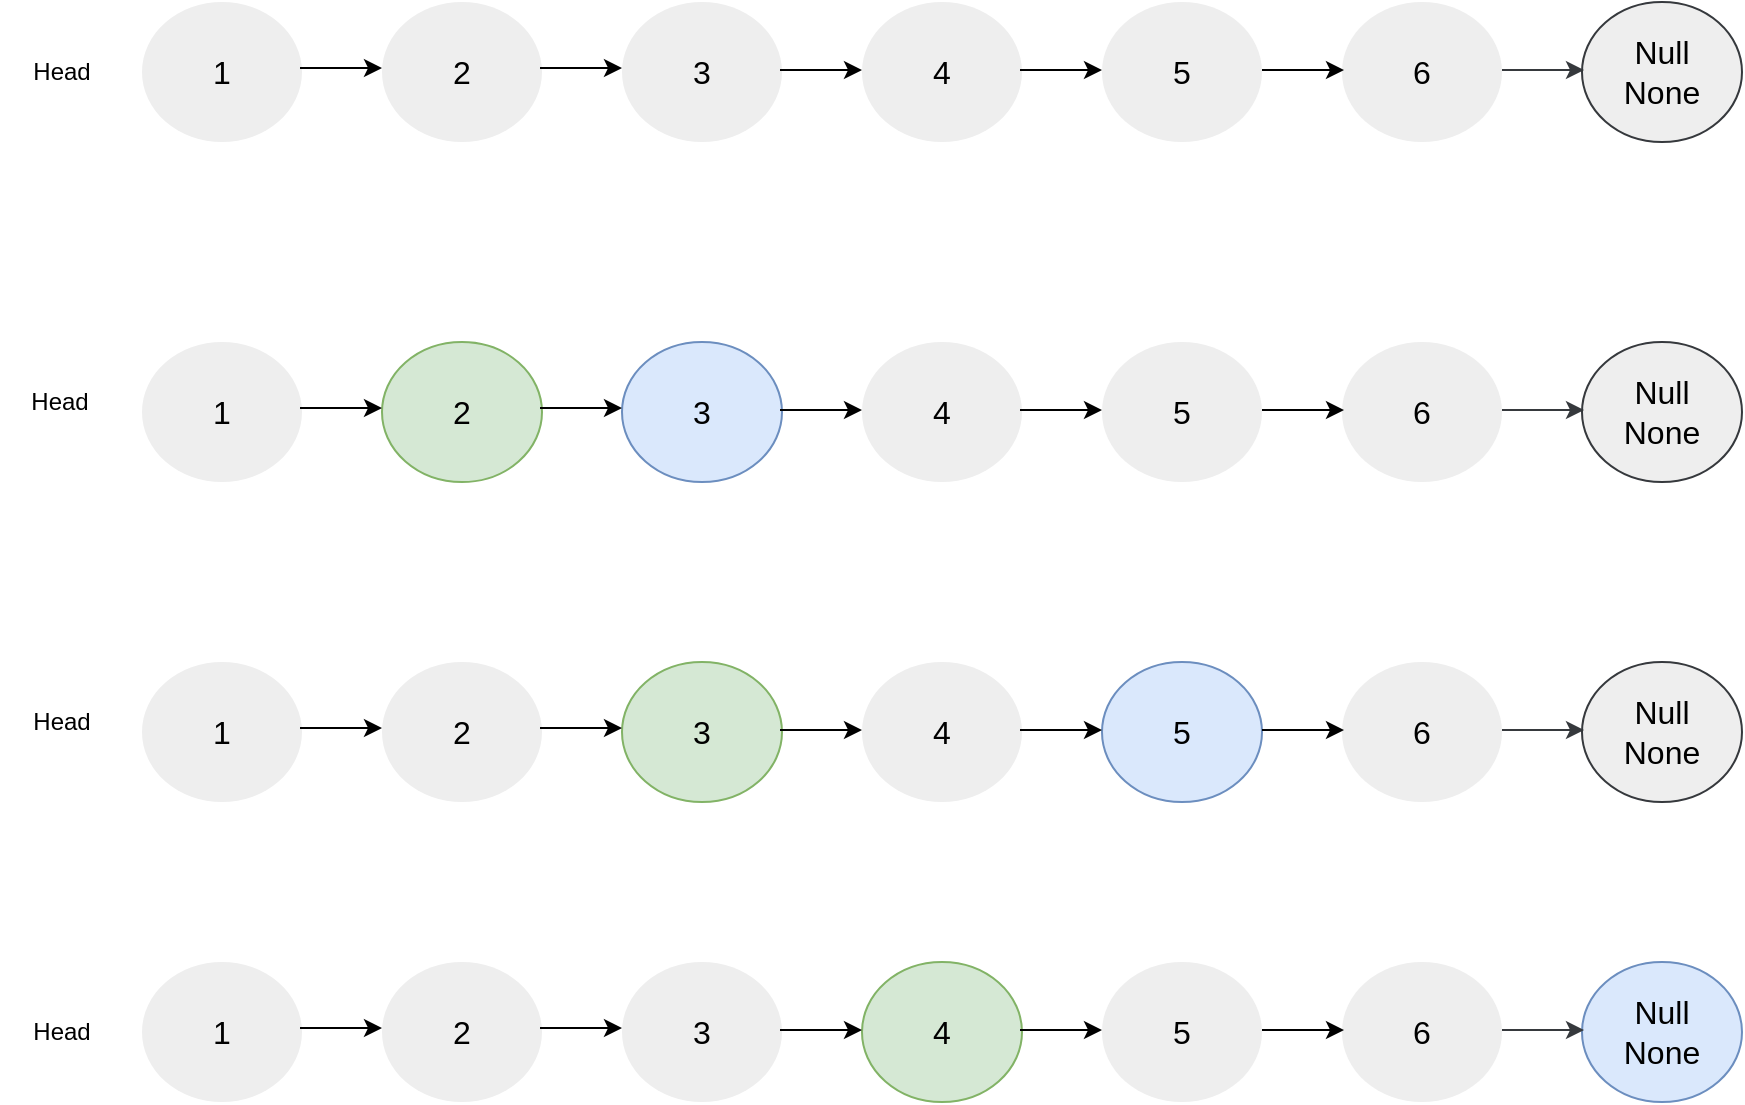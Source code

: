<mxfile version="21.3.2" type="github">
  <diagram name="第 1 页" id="zf6y3hDgfA-L7C1wenlS">
    <mxGraphModel dx="1134" dy="716" grid="0" gridSize="10" guides="1" tooltips="1" connect="0" arrows="0" fold="1" page="1" pageScale="1" pageWidth="827" pageHeight="1169" background="#ffffff" math="0" shadow="0">
      <root>
        <mxCell id="0" />
        <mxCell id="1" parent="0" />
        <mxCell id="nCClCoLdNjX5_hGO6nCZ-24" value="" style="group;strokeColor=none;fillColor=none;fontColor=#000000;" vertex="1" connectable="0" parent="1">
          <mxGeometry x="120" y="210" width="680" height="70" as="geometry" />
        </mxCell>
        <mxCell id="nCClCoLdNjX5_hGO6nCZ-13" value="&lt;font style=&quot;font-size: 16px;&quot;&gt;1&lt;/font&gt;" style="ellipse;whiteSpace=wrap;html=1;strokeColor=none;fillColor=#eeeeee;fontColor=#000000;" vertex="1" parent="nCClCoLdNjX5_hGO6nCZ-24">
          <mxGeometry width="80" height="70" as="geometry" />
        </mxCell>
        <mxCell id="nCClCoLdNjX5_hGO6nCZ-14" value="&lt;font color=&quot;#000000&quot;&gt;2&lt;/font&gt;" style="ellipse;whiteSpace=wrap;html=1;fontSize=16;fillColor=#d5e8d4;strokeColor=#82b366;" vertex="1" parent="nCClCoLdNjX5_hGO6nCZ-24">
          <mxGeometry x="120" width="80" height="70" as="geometry" />
        </mxCell>
        <mxCell id="nCClCoLdNjX5_hGO6nCZ-15" value="&lt;font color=&quot;#000000&quot;&gt;3&lt;/font&gt;" style="ellipse;whiteSpace=wrap;html=1;fontSize=16;fillColor=#dae8fc;strokeColor=#6c8ebf;" vertex="1" parent="nCClCoLdNjX5_hGO6nCZ-24">
          <mxGeometry x="240" width="80" height="70" as="geometry" />
        </mxCell>
        <mxCell id="nCClCoLdNjX5_hGO6nCZ-16" value="4" style="ellipse;whiteSpace=wrap;html=1;fontSize=16;strokeColor=none;fillColor=#eeeeee;fontColor=#000000;" vertex="1" parent="nCClCoLdNjX5_hGO6nCZ-24">
          <mxGeometry x="360" width="80" height="70" as="geometry" />
        </mxCell>
        <mxCell id="nCClCoLdNjX5_hGO6nCZ-17" value="5" style="ellipse;whiteSpace=wrap;html=1;fontSize=16;strokeColor=none;fillColor=#eeeeee;fontColor=#000000;" vertex="1" parent="nCClCoLdNjX5_hGO6nCZ-24">
          <mxGeometry x="480" width="80" height="70" as="geometry" />
        </mxCell>
        <mxCell id="nCClCoLdNjX5_hGO6nCZ-18" value="6" style="ellipse;whiteSpace=wrap;html=1;fontSize=16;strokeColor=none;fillColor=#eeeeee;fontColor=#000000;" vertex="1" parent="nCClCoLdNjX5_hGO6nCZ-24">
          <mxGeometry x="600" width="80" height="70" as="geometry" />
        </mxCell>
        <mxCell id="nCClCoLdNjX5_hGO6nCZ-19" value="" style="endArrow=classic;html=1;rounded=0;fontColor=#000000;strokeColor=#000000;fillColor=#eeeeee;" edge="1" parent="nCClCoLdNjX5_hGO6nCZ-24">
          <mxGeometry width="50" height="50" relative="1" as="geometry">
            <mxPoint x="79" y="33" as="sourcePoint" />
            <mxPoint x="120" y="33" as="targetPoint" />
          </mxGeometry>
        </mxCell>
        <mxCell id="nCClCoLdNjX5_hGO6nCZ-20" value="" style="endArrow=classic;html=1;rounded=0;fontColor=#000000;strokeColor=#000000;fillColor=#eeeeee;" edge="1" parent="nCClCoLdNjX5_hGO6nCZ-24">
          <mxGeometry width="50" height="50" relative="1" as="geometry">
            <mxPoint x="199" y="33" as="sourcePoint" />
            <mxPoint x="240" y="33" as="targetPoint" />
          </mxGeometry>
        </mxCell>
        <mxCell id="nCClCoLdNjX5_hGO6nCZ-21" value="" style="endArrow=classic;html=1;rounded=0;fontColor=#000000;strokeColor=#000000;" edge="1" parent="nCClCoLdNjX5_hGO6nCZ-24">
          <mxGeometry width="50" height="50" relative="1" as="geometry">
            <mxPoint x="319" y="34" as="sourcePoint" />
            <mxPoint x="360" y="34" as="targetPoint" />
          </mxGeometry>
        </mxCell>
        <mxCell id="nCClCoLdNjX5_hGO6nCZ-22" value="" style="endArrow=classic;html=1;rounded=0;fontColor=#000000;strokeColor=#000000;" edge="1" parent="nCClCoLdNjX5_hGO6nCZ-24">
          <mxGeometry width="50" height="50" relative="1" as="geometry">
            <mxPoint x="439" y="34" as="sourcePoint" />
            <mxPoint x="480" y="34" as="targetPoint" />
          </mxGeometry>
        </mxCell>
        <mxCell id="nCClCoLdNjX5_hGO6nCZ-23" value="" style="endArrow=classic;html=1;rounded=0;fontColor=#000000;strokeColor=#000000;" edge="1" parent="nCClCoLdNjX5_hGO6nCZ-24">
          <mxGeometry width="50" height="50" relative="1" as="geometry">
            <mxPoint x="560" y="34" as="sourcePoint" />
            <mxPoint x="601" y="34" as="targetPoint" />
          </mxGeometry>
        </mxCell>
        <mxCell id="nCClCoLdNjX5_hGO6nCZ-25" value="" style="group;strokeColor=none;fillColor=none;fontColor=#000000;" vertex="1" connectable="0" parent="1">
          <mxGeometry x="120" y="370" width="680" height="70" as="geometry" />
        </mxCell>
        <mxCell id="nCClCoLdNjX5_hGO6nCZ-26" value="&lt;font style=&quot;font-size: 16px;&quot;&gt;1&lt;/font&gt;" style="ellipse;whiteSpace=wrap;html=1;strokeColor=none;fillColor=#eeeeee;fontColor=#000000;" vertex="1" parent="nCClCoLdNjX5_hGO6nCZ-25">
          <mxGeometry width="80" height="70" as="geometry" />
        </mxCell>
        <mxCell id="nCClCoLdNjX5_hGO6nCZ-27" value="2" style="ellipse;whiteSpace=wrap;html=1;fontSize=16;strokeColor=none;fillColor=#eeeeee;fontColor=#000000;" vertex="1" parent="nCClCoLdNjX5_hGO6nCZ-25">
          <mxGeometry x="120" width="80" height="70" as="geometry" />
        </mxCell>
        <mxCell id="nCClCoLdNjX5_hGO6nCZ-28" value="&lt;font color=&quot;#000000&quot;&gt;3&lt;/font&gt;" style="ellipse;whiteSpace=wrap;html=1;fontSize=16;fillColor=#d5e8d4;strokeColor=#82b366;" vertex="1" parent="nCClCoLdNjX5_hGO6nCZ-25">
          <mxGeometry x="240" width="80" height="70" as="geometry" />
        </mxCell>
        <mxCell id="nCClCoLdNjX5_hGO6nCZ-29" value="4" style="ellipse;whiteSpace=wrap;html=1;fontSize=16;strokeColor=none;fillColor=#eeeeee;fontColor=#000000;" vertex="1" parent="nCClCoLdNjX5_hGO6nCZ-25">
          <mxGeometry x="360" width="80" height="70" as="geometry" />
        </mxCell>
        <mxCell id="nCClCoLdNjX5_hGO6nCZ-30" value="&lt;font color=&quot;#000000&quot;&gt;5&lt;/font&gt;" style="ellipse;whiteSpace=wrap;html=1;fontSize=16;fillColor=#dae8fc;strokeColor=#6c8ebf;" vertex="1" parent="nCClCoLdNjX5_hGO6nCZ-25">
          <mxGeometry x="480" width="80" height="70" as="geometry" />
        </mxCell>
        <mxCell id="nCClCoLdNjX5_hGO6nCZ-31" value="6" style="ellipse;whiteSpace=wrap;html=1;fontSize=16;strokeColor=none;fillColor=#eeeeee;fontColor=#000000;" vertex="1" parent="nCClCoLdNjX5_hGO6nCZ-25">
          <mxGeometry x="600" width="80" height="70" as="geometry" />
        </mxCell>
        <mxCell id="nCClCoLdNjX5_hGO6nCZ-32" value="" style="endArrow=classic;html=1;rounded=0;fontColor=#000000;strokeColor=#000000;fillColor=#eeeeee;" edge="1" parent="nCClCoLdNjX5_hGO6nCZ-25">
          <mxGeometry width="50" height="50" relative="1" as="geometry">
            <mxPoint x="79" y="33" as="sourcePoint" />
            <mxPoint x="120" y="33" as="targetPoint" />
          </mxGeometry>
        </mxCell>
        <mxCell id="nCClCoLdNjX5_hGO6nCZ-33" value="" style="endArrow=classic;html=1;rounded=0;fontColor=#000000;strokeColor=#000000;fillColor=#eeeeee;" edge="1" parent="nCClCoLdNjX5_hGO6nCZ-25">
          <mxGeometry width="50" height="50" relative="1" as="geometry">
            <mxPoint x="199" y="33" as="sourcePoint" />
            <mxPoint x="240" y="33" as="targetPoint" />
          </mxGeometry>
        </mxCell>
        <mxCell id="nCClCoLdNjX5_hGO6nCZ-34" value="" style="endArrow=classic;html=1;rounded=0;fontColor=#000000;strokeColor=#000000;" edge="1" parent="nCClCoLdNjX5_hGO6nCZ-25">
          <mxGeometry width="50" height="50" relative="1" as="geometry">
            <mxPoint x="319" y="34" as="sourcePoint" />
            <mxPoint x="360" y="34" as="targetPoint" />
          </mxGeometry>
        </mxCell>
        <mxCell id="nCClCoLdNjX5_hGO6nCZ-35" value="" style="endArrow=classic;html=1;rounded=0;fontColor=#000000;strokeColor=#000000;" edge="1" parent="nCClCoLdNjX5_hGO6nCZ-25">
          <mxGeometry width="50" height="50" relative="1" as="geometry">
            <mxPoint x="439" y="34" as="sourcePoint" />
            <mxPoint x="480" y="34" as="targetPoint" />
          </mxGeometry>
        </mxCell>
        <mxCell id="nCClCoLdNjX5_hGO6nCZ-36" value="" style="endArrow=classic;html=1;rounded=0;fontColor=#000000;strokeColor=#000000;" edge="1" parent="nCClCoLdNjX5_hGO6nCZ-25">
          <mxGeometry width="50" height="50" relative="1" as="geometry">
            <mxPoint x="560" y="34" as="sourcePoint" />
            <mxPoint x="601" y="34" as="targetPoint" />
          </mxGeometry>
        </mxCell>
        <mxCell id="nCClCoLdNjX5_hGO6nCZ-37" value="" style="group;strokeColor=none;fillColor=none;fontColor=#000000;" vertex="1" connectable="0" parent="1">
          <mxGeometry x="120" y="40" width="680" height="70" as="geometry" />
        </mxCell>
        <mxCell id="nCClCoLdNjX5_hGO6nCZ-1" value="&lt;font style=&quot;font-size: 16px;&quot;&gt;1&lt;/font&gt;" style="ellipse;whiteSpace=wrap;html=1;strokeColor=none;fillColor=#eeeeee;fontColor=#000000;" vertex="1" parent="nCClCoLdNjX5_hGO6nCZ-37">
          <mxGeometry width="80" height="70" as="geometry" />
        </mxCell>
        <mxCell id="nCClCoLdNjX5_hGO6nCZ-2" value="2" style="ellipse;whiteSpace=wrap;html=1;fontSize=16;strokeColor=none;fillColor=#eeeeee;fontColor=#000000;" vertex="1" parent="nCClCoLdNjX5_hGO6nCZ-37">
          <mxGeometry x="120" width="80" height="70" as="geometry" />
        </mxCell>
        <mxCell id="nCClCoLdNjX5_hGO6nCZ-3" value="3" style="ellipse;whiteSpace=wrap;html=1;fontSize=16;strokeColor=none;fillColor=#eeeeee;fontColor=#000000;" vertex="1" parent="nCClCoLdNjX5_hGO6nCZ-37">
          <mxGeometry x="240" width="80" height="70" as="geometry" />
        </mxCell>
        <mxCell id="nCClCoLdNjX5_hGO6nCZ-4" value="4" style="ellipse;whiteSpace=wrap;html=1;fontSize=16;strokeColor=none;fillColor=#eeeeee;fontColor=#000000;" vertex="1" parent="nCClCoLdNjX5_hGO6nCZ-37">
          <mxGeometry x="360" width="80" height="70" as="geometry" />
        </mxCell>
        <mxCell id="nCClCoLdNjX5_hGO6nCZ-5" value="5" style="ellipse;whiteSpace=wrap;html=1;fontSize=16;strokeColor=none;fillColor=#eeeeee;fontColor=#000000;" vertex="1" parent="nCClCoLdNjX5_hGO6nCZ-37">
          <mxGeometry x="480" width="80" height="70" as="geometry" />
        </mxCell>
        <mxCell id="nCClCoLdNjX5_hGO6nCZ-6" value="6" style="ellipse;whiteSpace=wrap;html=1;fontSize=16;strokeColor=none;fillColor=#eeeeee;fontColor=#000000;" vertex="1" parent="nCClCoLdNjX5_hGO6nCZ-37">
          <mxGeometry x="600" width="80" height="70" as="geometry" />
        </mxCell>
        <mxCell id="nCClCoLdNjX5_hGO6nCZ-7" value="" style="endArrow=classic;html=1;rounded=0;fontColor=#000000;strokeColor=#000000;fillColor=#eeeeee;" edge="1" parent="nCClCoLdNjX5_hGO6nCZ-37">
          <mxGeometry width="50" height="50" relative="1" as="geometry">
            <mxPoint x="79" y="33" as="sourcePoint" />
            <mxPoint x="120" y="33" as="targetPoint" />
          </mxGeometry>
        </mxCell>
        <mxCell id="nCClCoLdNjX5_hGO6nCZ-8" value="" style="endArrow=classic;html=1;rounded=0;fontColor=#000000;strokeColor=#000000;fillColor=#eeeeee;" edge="1" parent="nCClCoLdNjX5_hGO6nCZ-37">
          <mxGeometry width="50" height="50" relative="1" as="geometry">
            <mxPoint x="199" y="33" as="sourcePoint" />
            <mxPoint x="240" y="33" as="targetPoint" />
          </mxGeometry>
        </mxCell>
        <mxCell id="nCClCoLdNjX5_hGO6nCZ-9" value="" style="endArrow=classic;html=1;rounded=0;fontColor=#000000;strokeColor=#000000;" edge="1" parent="nCClCoLdNjX5_hGO6nCZ-37">
          <mxGeometry width="50" height="50" relative="1" as="geometry">
            <mxPoint x="319" y="34" as="sourcePoint" />
            <mxPoint x="360" y="34" as="targetPoint" />
          </mxGeometry>
        </mxCell>
        <mxCell id="nCClCoLdNjX5_hGO6nCZ-10" value="" style="endArrow=classic;html=1;rounded=0;fontColor=#000000;strokeColor=#000000;" edge="1" parent="nCClCoLdNjX5_hGO6nCZ-37">
          <mxGeometry width="50" height="50" relative="1" as="geometry">
            <mxPoint x="439" y="34" as="sourcePoint" />
            <mxPoint x="480" y="34" as="targetPoint" />
          </mxGeometry>
        </mxCell>
        <mxCell id="nCClCoLdNjX5_hGO6nCZ-11" value="" style="endArrow=classic;html=1;rounded=0;fontColor=#000000;strokeColor=#000000;" edge="1" parent="nCClCoLdNjX5_hGO6nCZ-37">
          <mxGeometry width="50" height="50" relative="1" as="geometry">
            <mxPoint x="560" y="34" as="sourcePoint" />
            <mxPoint x="601" y="34" as="targetPoint" />
          </mxGeometry>
        </mxCell>
        <mxCell id="nCClCoLdNjX5_hGO6nCZ-38" value="" style="group;strokeColor=none;fillColor=none;fontColor=#000000;" vertex="1" connectable="0" parent="1">
          <mxGeometry x="120" y="520" width="680" height="70" as="geometry" />
        </mxCell>
        <mxCell id="nCClCoLdNjX5_hGO6nCZ-39" value="&lt;font style=&quot;font-size: 16px;&quot;&gt;1&lt;/font&gt;" style="ellipse;whiteSpace=wrap;html=1;strokeColor=none;fillColor=#eeeeee;fontColor=#000000;" vertex="1" parent="nCClCoLdNjX5_hGO6nCZ-38">
          <mxGeometry width="80" height="70" as="geometry" />
        </mxCell>
        <mxCell id="nCClCoLdNjX5_hGO6nCZ-40" value="2" style="ellipse;whiteSpace=wrap;html=1;fontSize=16;strokeColor=none;fillColor=#eeeeee;fontColor=#000000;" vertex="1" parent="nCClCoLdNjX5_hGO6nCZ-38">
          <mxGeometry x="120" width="80" height="70" as="geometry" />
        </mxCell>
        <mxCell id="nCClCoLdNjX5_hGO6nCZ-41" value="3" style="ellipse;whiteSpace=wrap;html=1;fontSize=16;strokeColor=none;fillColor=#eeeeee;fontColor=#000000;" vertex="1" parent="nCClCoLdNjX5_hGO6nCZ-38">
          <mxGeometry x="240" width="80" height="70" as="geometry" />
        </mxCell>
        <mxCell id="nCClCoLdNjX5_hGO6nCZ-42" value="&lt;font color=&quot;#000000&quot;&gt;4&lt;/font&gt;" style="ellipse;whiteSpace=wrap;html=1;fontSize=16;fillColor=#d5e8d4;strokeColor=#82b366;" vertex="1" parent="nCClCoLdNjX5_hGO6nCZ-38">
          <mxGeometry x="360" width="80" height="70" as="geometry" />
        </mxCell>
        <mxCell id="nCClCoLdNjX5_hGO6nCZ-43" value="5" style="ellipse;whiteSpace=wrap;html=1;fontSize=16;strokeColor=none;fillColor=#eeeeee;fontColor=#000000;" vertex="1" parent="nCClCoLdNjX5_hGO6nCZ-38">
          <mxGeometry x="480" width="80" height="70" as="geometry" />
        </mxCell>
        <mxCell id="nCClCoLdNjX5_hGO6nCZ-44" value="6" style="ellipse;whiteSpace=wrap;html=1;fontSize=16;strokeColor=none;fillColor=#eeeeee;fontColor=#000000;" vertex="1" parent="nCClCoLdNjX5_hGO6nCZ-38">
          <mxGeometry x="600" width="80" height="70" as="geometry" />
        </mxCell>
        <mxCell id="nCClCoLdNjX5_hGO6nCZ-45" value="" style="endArrow=classic;html=1;rounded=0;fontColor=#000000;strokeColor=#000000;fillColor=#eeeeee;" edge="1" parent="nCClCoLdNjX5_hGO6nCZ-38">
          <mxGeometry width="50" height="50" relative="1" as="geometry">
            <mxPoint x="79" y="33" as="sourcePoint" />
            <mxPoint x="120" y="33" as="targetPoint" />
          </mxGeometry>
        </mxCell>
        <mxCell id="nCClCoLdNjX5_hGO6nCZ-46" value="" style="endArrow=classic;html=1;rounded=0;fontColor=#000000;strokeColor=#000000;fillColor=#eeeeee;" edge="1" parent="nCClCoLdNjX5_hGO6nCZ-38">
          <mxGeometry width="50" height="50" relative="1" as="geometry">
            <mxPoint x="199" y="33" as="sourcePoint" />
            <mxPoint x="240" y="33" as="targetPoint" />
          </mxGeometry>
        </mxCell>
        <mxCell id="nCClCoLdNjX5_hGO6nCZ-47" value="" style="endArrow=classic;html=1;rounded=0;fontColor=#000000;strokeColor=#000000;" edge="1" parent="nCClCoLdNjX5_hGO6nCZ-38">
          <mxGeometry width="50" height="50" relative="1" as="geometry">
            <mxPoint x="319" y="34" as="sourcePoint" />
            <mxPoint x="360" y="34" as="targetPoint" />
          </mxGeometry>
        </mxCell>
        <mxCell id="nCClCoLdNjX5_hGO6nCZ-48" value="" style="endArrow=classic;html=1;rounded=0;fontColor=#000000;strokeColor=#000000;" edge="1" parent="nCClCoLdNjX5_hGO6nCZ-38">
          <mxGeometry width="50" height="50" relative="1" as="geometry">
            <mxPoint x="439" y="34" as="sourcePoint" />
            <mxPoint x="480" y="34" as="targetPoint" />
          </mxGeometry>
        </mxCell>
        <mxCell id="nCClCoLdNjX5_hGO6nCZ-49" value="" style="endArrow=classic;html=1;rounded=0;fontColor=#000000;strokeColor=#000000;" edge="1" parent="nCClCoLdNjX5_hGO6nCZ-38">
          <mxGeometry width="50" height="50" relative="1" as="geometry">
            <mxPoint x="560" y="34" as="sourcePoint" />
            <mxPoint x="601" y="34" as="targetPoint" />
          </mxGeometry>
        </mxCell>
        <mxCell id="nCClCoLdNjX5_hGO6nCZ-50" value="Head" style="text;html=1;strokeColor=none;fillColor=none;align=center;verticalAlign=middle;whiteSpace=wrap;rounded=0;fontColor=#000000;" vertex="1" parent="1">
          <mxGeometry x="50" y="60" width="60" height="30" as="geometry" />
        </mxCell>
        <mxCell id="nCClCoLdNjX5_hGO6nCZ-53" value="Head" style="text;html=1;strokeColor=none;fillColor=none;align=center;verticalAlign=middle;whiteSpace=wrap;rounded=0;fontColor=#000000;" vertex="1" parent="1">
          <mxGeometry x="49" y="225" width="60" height="30" as="geometry" />
        </mxCell>
        <mxCell id="nCClCoLdNjX5_hGO6nCZ-54" value="Head" style="text;html=1;strokeColor=none;fillColor=none;align=center;verticalAlign=middle;whiteSpace=wrap;rounded=0;fontColor=#000000;" vertex="1" parent="1">
          <mxGeometry x="50" y="385" width="60" height="30" as="geometry" />
        </mxCell>
        <mxCell id="nCClCoLdNjX5_hGO6nCZ-55" value="Head" style="text;html=1;strokeColor=none;fillColor=none;align=center;verticalAlign=middle;whiteSpace=wrap;rounded=0;fontColor=#000000;" vertex="1" parent="1">
          <mxGeometry x="50" y="540" width="60" height="30" as="geometry" />
        </mxCell>
        <mxCell id="nCClCoLdNjX5_hGO6nCZ-56" value="&lt;font color=&quot;#000000&quot;&gt;Null&lt;br&gt;None&lt;/font&gt;" style="ellipse;whiteSpace=wrap;html=1;fontSize=16;fillColor=#dae8fc;strokeColor=#6c8ebf;" vertex="1" parent="1">
          <mxGeometry x="840" y="520" width="80" height="70" as="geometry" />
        </mxCell>
        <mxCell id="nCClCoLdNjX5_hGO6nCZ-57" value="" style="endArrow=classic;html=1;rounded=0;fontColor=#000000;strokeColor=#36393d;fillColor=#eeeeee;" edge="1" parent="1">
          <mxGeometry width="50" height="50" relative="1" as="geometry">
            <mxPoint x="800" y="554" as="sourcePoint" />
            <mxPoint x="841" y="554" as="targetPoint" />
          </mxGeometry>
        </mxCell>
        <mxCell id="nCClCoLdNjX5_hGO6nCZ-58" value="Null&lt;br&gt;None" style="ellipse;whiteSpace=wrap;html=1;fontSize=16;strokeColor=#36393d;fillColor=#eeeeee;fontColor=#000000;" vertex="1" parent="1">
          <mxGeometry x="840" y="370" width="80" height="70" as="geometry" />
        </mxCell>
        <mxCell id="nCClCoLdNjX5_hGO6nCZ-59" value="" style="endArrow=classic;html=1;rounded=0;fontColor=#000000;strokeColor=#36393d;fillColor=#eeeeee;" edge="1" parent="1">
          <mxGeometry width="50" height="50" relative="1" as="geometry">
            <mxPoint x="800" y="404" as="sourcePoint" />
            <mxPoint x="841" y="404" as="targetPoint" />
          </mxGeometry>
        </mxCell>
        <mxCell id="nCClCoLdNjX5_hGO6nCZ-60" value="Null&lt;br&gt;None" style="ellipse;whiteSpace=wrap;html=1;fontSize=16;strokeColor=#36393d;fillColor=#eeeeee;fontColor=#000000;" vertex="1" parent="1">
          <mxGeometry x="840" y="210" width="80" height="70" as="geometry" />
        </mxCell>
        <mxCell id="nCClCoLdNjX5_hGO6nCZ-61" value="" style="endArrow=classic;html=1;rounded=0;fontColor=#000000;strokeColor=#36393d;fillColor=#eeeeee;" edge="1" parent="1">
          <mxGeometry width="50" height="50" relative="1" as="geometry">
            <mxPoint x="800" y="244" as="sourcePoint" />
            <mxPoint x="841" y="244" as="targetPoint" />
          </mxGeometry>
        </mxCell>
        <mxCell id="nCClCoLdNjX5_hGO6nCZ-64" value="Null&lt;br&gt;None" style="ellipse;whiteSpace=wrap;html=1;fontSize=16;strokeColor=#36393d;fillColor=#eeeeee;fontColor=#000000;" vertex="1" parent="1">
          <mxGeometry x="840" y="40" width="80" height="70" as="geometry" />
        </mxCell>
        <mxCell id="nCClCoLdNjX5_hGO6nCZ-65" value="" style="endArrow=classic;html=1;rounded=0;fontColor=#000000;strokeColor=#36393d;fillColor=#eeeeee;" edge="1" parent="1">
          <mxGeometry width="50" height="50" relative="1" as="geometry">
            <mxPoint x="800" y="74" as="sourcePoint" />
            <mxPoint x="841" y="74" as="targetPoint" />
          </mxGeometry>
        </mxCell>
      </root>
    </mxGraphModel>
  </diagram>
</mxfile>
